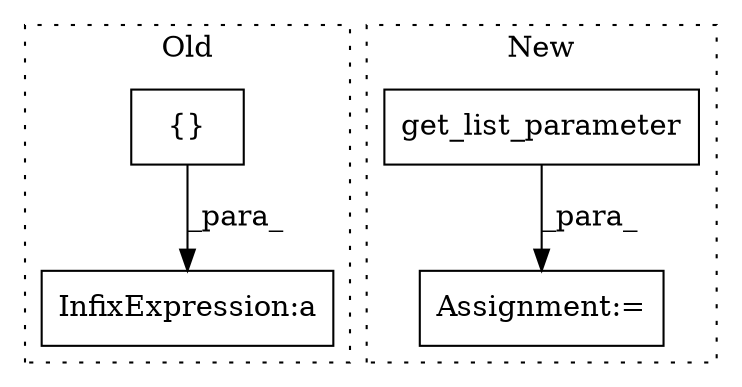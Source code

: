 digraph G {
subgraph cluster0 {
1 [label="{}" a="4" s="1930,1947" l="1,1" shape="box"];
4 [label="InfixExpression:a" a="27" s="1948" l="3" shape="box"];
label = "Old";
style="dotted";
}
subgraph cluster1 {
2 [label="get_list_parameter" a="32" s="1219,1267" l="19,1" shape="box"];
3 [label="Assignment:=" a="7" s="1396" l="1" shape="box"];
label = "New";
style="dotted";
}
1 -> 4 [label="_para_"];
2 -> 3 [label="_para_"];
}
